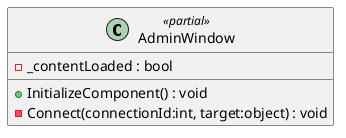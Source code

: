 @startuml
class AdminWindow <<partial>> {
    - _contentLoaded : bool
    + InitializeComponent() : void
    - Connect(connectionId:int, target:object) : void
}
@enduml
